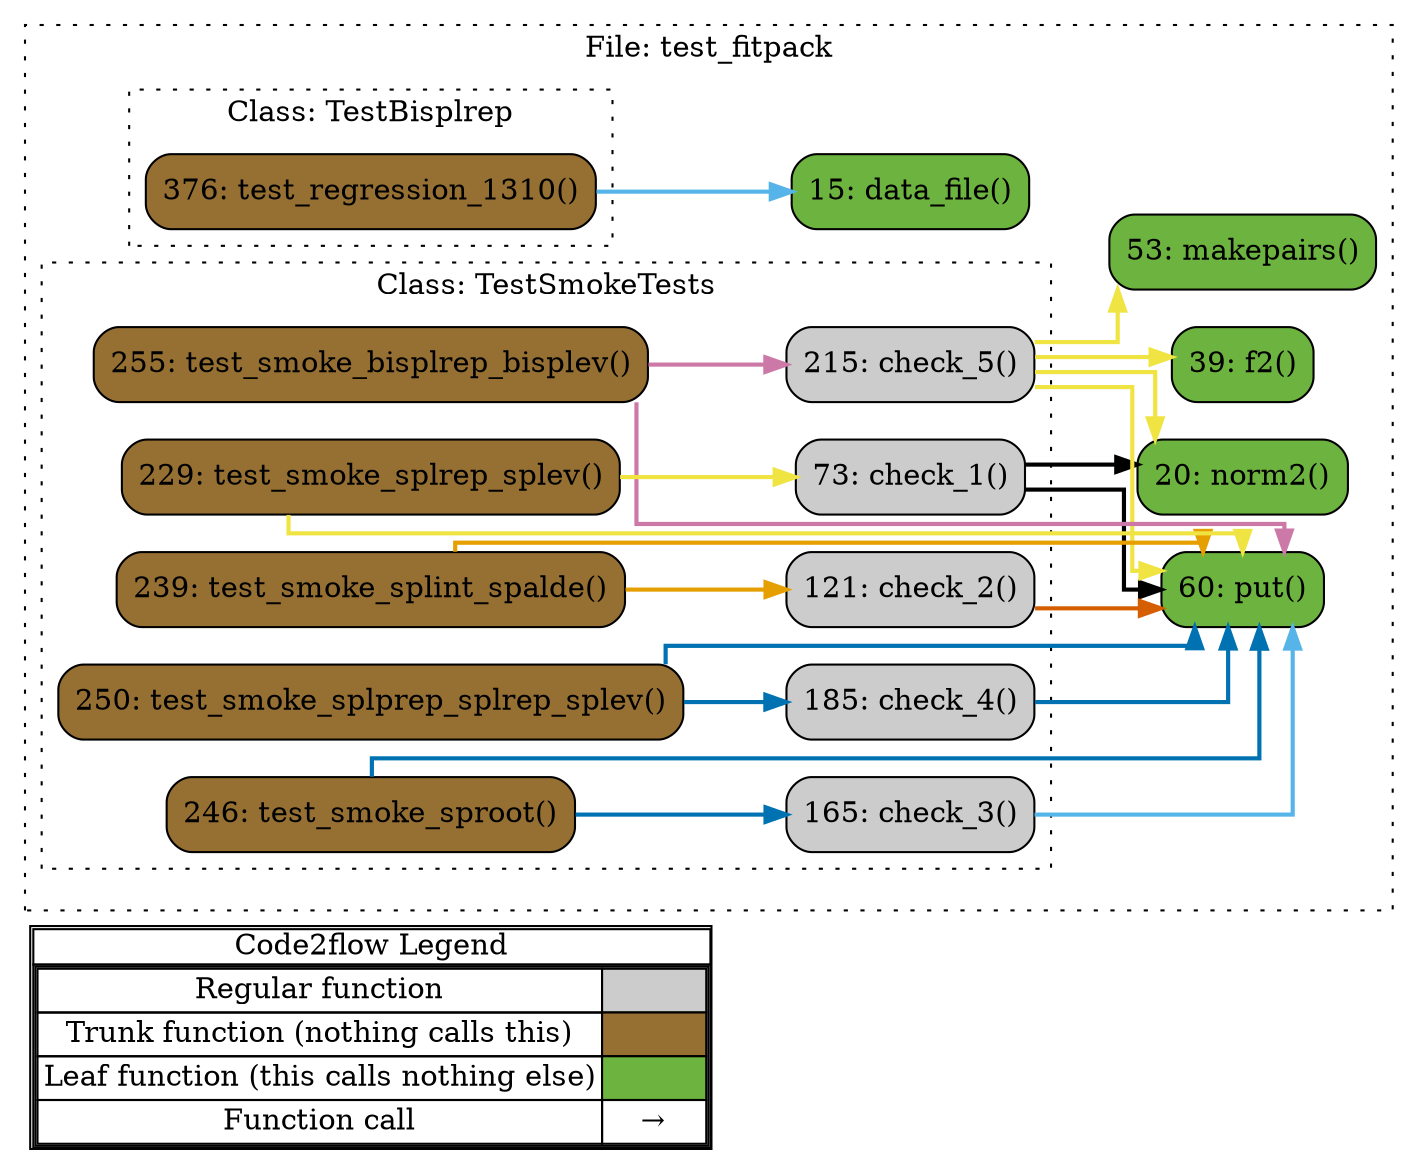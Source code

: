 digraph G {
concentrate=true;
splines="ortho";
rankdir="LR";
subgraph legend{
    rank = min;
    label = "legend";
    Legend [shape=none, margin=0, label = <
        <table cellspacing="0" cellpadding="0" border="1"><tr><td>Code2flow Legend</td></tr><tr><td>
        <table cellspacing="0">
        <tr><td>Regular function</td><td width="50px" bgcolor='#cccccc'></td></tr>
        <tr><td>Trunk function (nothing calls this)</td><td bgcolor='#966F33'></td></tr>
        <tr><td>Leaf function (this calls nothing else)</td><td bgcolor='#6db33f'></td></tr>
        <tr><td>Function call</td><td><font color='black'>&#8594;</font></td></tr>
        </table></td></tr></table>
        >];
}node_72f731c2 [label="376: test_regression_1310()" name="test_fitpack::TestBisplrep.test_regression_1310" shape="rect" style="rounded,filled" fillcolor="#966F33" ];
node_288bca98 [label="73: check_1()" name="test_fitpack::TestSmokeTests.check_1" shape="rect" style="rounded,filled" fillcolor="#cccccc" ];
node_c85d63e6 [label="121: check_2()" name="test_fitpack::TestSmokeTests.check_2" shape="rect" style="rounded,filled" fillcolor="#cccccc" ];
node_da140a8a [label="165: check_3()" name="test_fitpack::TestSmokeTests.check_3" shape="rect" style="rounded,filled" fillcolor="#cccccc" ];
node_bb8f7ced [label="185: check_4()" name="test_fitpack::TestSmokeTests.check_4" shape="rect" style="rounded,filled" fillcolor="#cccccc" ];
node_0d14a4fc [label="215: check_5()" name="test_fitpack::TestSmokeTests.check_5" shape="rect" style="rounded,filled" fillcolor="#cccccc" ];
node_6a5ab92f [label="255: test_smoke_bisplrep_bisplev()" name="test_fitpack::TestSmokeTests.test_smoke_bisplrep_bisplev" shape="rect" style="rounded,filled" fillcolor="#966F33" ];
node_5a54d7f1 [label="239: test_smoke_splint_spalde()" name="test_fitpack::TestSmokeTests.test_smoke_splint_spalde" shape="rect" style="rounded,filled" fillcolor="#966F33" ];
node_ee3b9525 [label="250: test_smoke_splprep_splrep_splev()" name="test_fitpack::TestSmokeTests.test_smoke_splprep_splrep_splev" shape="rect" style="rounded,filled" fillcolor="#966F33" ];
node_2dff79c4 [label="229: test_smoke_splrep_splev()" name="test_fitpack::TestSmokeTests.test_smoke_splrep_splev" shape="rect" style="rounded,filled" fillcolor="#966F33" ];
node_c6904955 [label="246: test_smoke_sproot()" name="test_fitpack::TestSmokeTests.test_smoke_sproot" shape="rect" style="rounded,filled" fillcolor="#966F33" ];
node_537d7126 [label="15: data_file()" name="test_fitpack::data_file" shape="rect" style="rounded,filled" fillcolor="#6db33f" ];
node_3abf848e [label="39: f2()" name="test_fitpack::f2" shape="rect" style="rounded,filled" fillcolor="#6db33f" ];
node_4e8c8722 [label="53: makepairs()" name="test_fitpack::makepairs" shape="rect" style="rounded,filled" fillcolor="#6db33f" ];
node_f90ced43 [label="20: norm2()" name="test_fitpack::norm2" shape="rect" style="rounded,filled" fillcolor="#6db33f" ];
node_3f8ff6b8 [label="60: put()" name="test_fitpack::put" shape="rect" style="rounded,filled" fillcolor="#6db33f" ];
node_72f731c2 -> node_537d7126 [color="#56B4E9" penwidth="2"];
node_288bca98 -> node_f90ced43 [color="#000000" penwidth="2"];
node_288bca98 -> node_f90ced43 [color="#000000" penwidth="2"];
node_288bca98 -> node_3f8ff6b8 [color="#000000" penwidth="2"];
node_288bca98 -> node_3f8ff6b8 [color="#000000" penwidth="2"];
node_288bca98 -> node_3f8ff6b8 [color="#000000" penwidth="2"];
node_288bca98 -> node_3f8ff6b8 [color="#000000" penwidth="2"];
node_288bca98 -> node_3f8ff6b8 [color="#000000" penwidth="2"];
node_288bca98 -> node_3f8ff6b8 [color="#000000" penwidth="2"];
node_c85d63e6 -> node_3f8ff6b8 [color="#D55E00" penwidth="2"];
node_c85d63e6 -> node_3f8ff6b8 [color="#D55E00" penwidth="2"];
node_c85d63e6 -> node_3f8ff6b8 [color="#D55E00" penwidth="2"];
node_c85d63e6 -> node_3f8ff6b8 [color="#D55E00" penwidth="2"];
node_c85d63e6 -> node_3f8ff6b8 [color="#D55E00" penwidth="2"];
node_c85d63e6 -> node_3f8ff6b8 [color="#D55E00" penwidth="2"];
node_da140a8a -> node_3f8ff6b8 [color="#56B4E9" penwidth="2"];
node_da140a8a -> node_3f8ff6b8 [color="#56B4E9" penwidth="2"];
node_bb8f7ced -> node_3f8ff6b8 [color="#0072B2" penwidth="2"];
node_bb8f7ced -> node_3f8ff6b8 [color="#0072B2" penwidth="2"];
node_bb8f7ced -> node_3f8ff6b8 [color="#0072B2" penwidth="2"];
node_bb8f7ced -> node_3f8ff6b8 [color="#0072B2" penwidth="2"];
node_bb8f7ced -> node_3f8ff6b8 [color="#0072B2" penwidth="2"];
node_0d14a4fc -> node_3abf848e [color="#F0E442" penwidth="2"];
node_0d14a4fc -> node_4e8c8722 [color="#F0E442" penwidth="2"];
node_0d14a4fc -> node_4e8c8722 [color="#F0E442" penwidth="2"];
node_0d14a4fc -> node_f90ced43 [color="#F0E442" penwidth="2"];
node_0d14a4fc -> node_3f8ff6b8 [color="#F0E442" penwidth="2"];
node_6a5ab92f -> node_0d14a4fc [color="#CC79A7" penwidth="2"];
node_6a5ab92f -> node_3f8ff6b8 [color="#CC79A7" penwidth="2"];
node_5a54d7f1 -> node_c85d63e6 [color="#E69F00" penwidth="2"];
node_5a54d7f1 -> node_c85d63e6 [color="#E69F00" penwidth="2"];
node_5a54d7f1 -> node_c85d63e6 [color="#E69F00" penwidth="2"];
node_5a54d7f1 -> node_c85d63e6 [color="#E69F00" penwidth="2"];
node_5a54d7f1 -> node_3f8ff6b8 [color="#E69F00" penwidth="2"];
node_ee3b9525 -> node_bb8f7ced [color="#0072B2" penwidth="2"];
node_ee3b9525 -> node_bb8f7ced [color="#0072B2" penwidth="2"];
node_ee3b9525 -> node_3f8ff6b8 [color="#0072B2" penwidth="2"];
node_2dff79c4 -> node_288bca98 [color="#F0E442" penwidth="2"];
node_2dff79c4 -> node_288bca98 [color="#F0E442" penwidth="2"];
node_2dff79c4 -> node_288bca98 [color="#F0E442" penwidth="2"];
node_2dff79c4 -> node_288bca98 [color="#F0E442" penwidth="2"];
node_2dff79c4 -> node_288bca98 [color="#F0E442" penwidth="2"];
node_2dff79c4 -> node_288bca98 [color="#F0E442" penwidth="2"];
node_2dff79c4 -> node_288bca98 [color="#F0E442" penwidth="2"];
node_2dff79c4 -> node_3f8ff6b8 [color="#F0E442" penwidth="2"];
node_c6904955 -> node_da140a8a [color="#0072B2" penwidth="2"];
node_c6904955 -> node_3f8ff6b8 [color="#0072B2" penwidth="2"];
subgraph cluster_c40280b8 {
    node_537d7126 node_f90ced43 node_3abf848e node_4e8c8722 node_3f8ff6b8;
    label="File: test_fitpack";
    name="test_fitpack";
    style="filled";
    graph[style=dotted];
    subgraph cluster_4396d70b {
        node_288bca98 node_c85d63e6 node_da140a8a node_bb8f7ced node_0d14a4fc node_2dff79c4 node_5a54d7f1 node_c6904955 node_ee3b9525 node_6a5ab92f;
        label="Class: TestSmokeTests";
        name="TestSmokeTests";
        style="filled";
        graph[style=dotted];
    };
    subgraph cluster_2d6a0284 {
        node_72f731c2;
        label="Class: TestBisplrep";
        name="TestBisplrep";
        style="filled";
        graph[style=dotted];
    };
};
}

